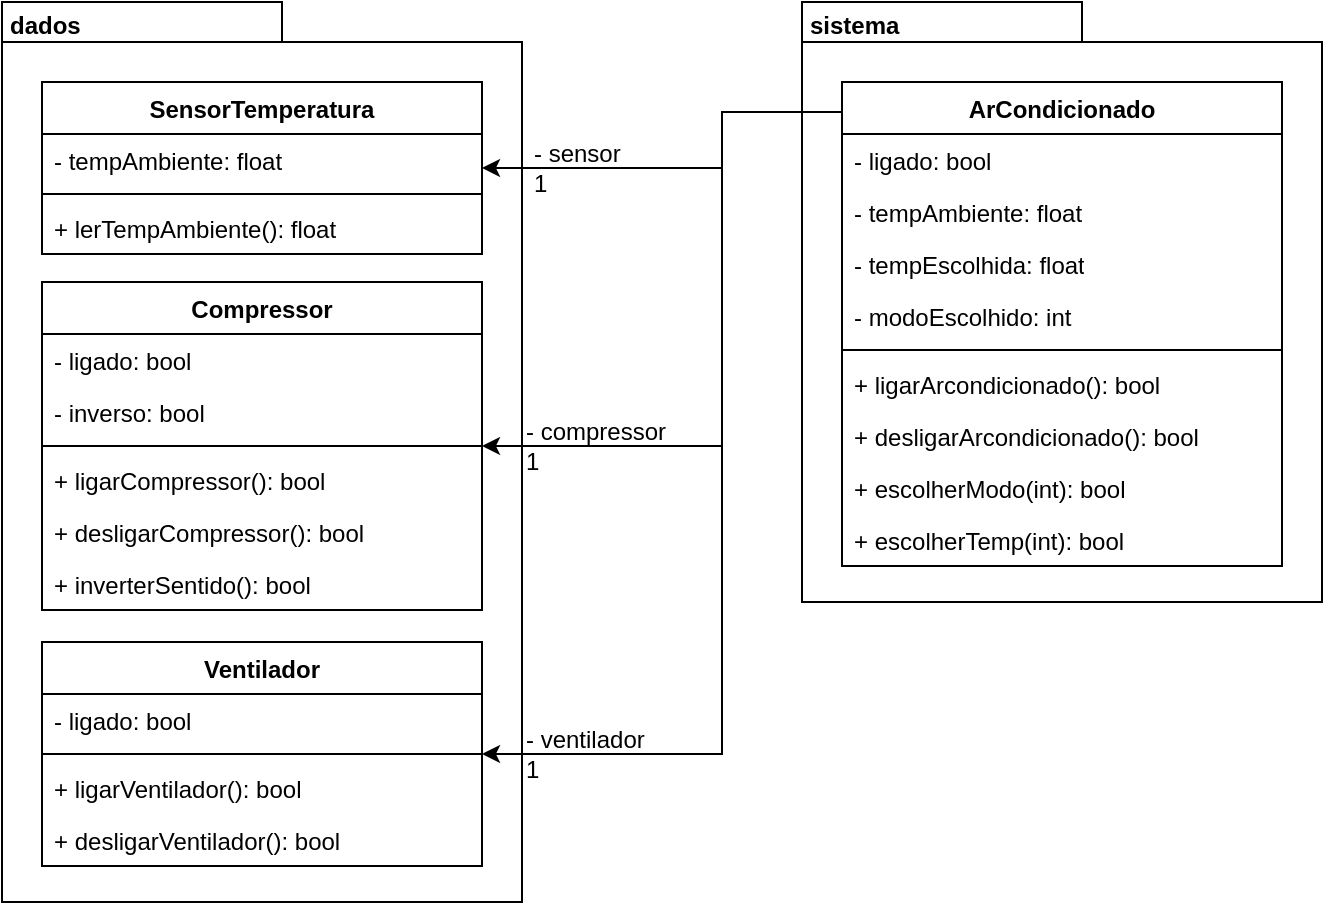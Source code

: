 <mxfile version="21.7.5" type="github">
  <diagram name="Page-1" id="vb8GLts5LTfBm2EF7-pp">
    <mxGraphModel dx="1282" dy="1989" grid="1" gridSize="10" guides="1" tooltips="1" connect="1" arrows="1" fold="1" page="1" pageScale="1" pageWidth="827" pageHeight="1169" math="0" shadow="0">
      <root>
        <mxCell id="0" />
        <mxCell id="1" parent="0" />
        <mxCell id="cv4a1VkRn-ulj-41pSZW-5" value="dados" style="shape=folder;fontStyle=1;spacingTop=0;tabWidth=140;tabHeight=20;tabPosition=left;html=1;whiteSpace=wrap;align=left;verticalAlign=top;horizontal=1;spacing=0;spacingLeft=4;labelPosition=center;verticalLabelPosition=middle;fillColor=none;" vertex="1" parent="1">
          <mxGeometry x="80" y="20" width="260" height="450" as="geometry" />
        </mxCell>
        <mxCell id="cv4a1VkRn-ulj-41pSZW-6" value="sistema" style="shape=folder;fontStyle=1;spacingTop=0;tabWidth=140;tabHeight=20;tabPosition=left;html=1;whiteSpace=wrap;align=left;verticalAlign=top;horizontal=1;spacing=0;spacingLeft=4;labelPosition=center;verticalLabelPosition=middle;fillColor=none;" vertex="1" parent="1">
          <mxGeometry x="480" y="20" width="260" height="300" as="geometry" />
        </mxCell>
        <mxCell id="cv4a1VkRn-ulj-41pSZW-41" style="edgeStyle=orthogonalEdgeStyle;rounded=0;orthogonalLoop=1;jettySize=auto;html=1;exitX=0;exitY=0.5;exitDx=0;exitDy=0;entryX=1;entryY=0.5;entryDx=0;entryDy=0;" edge="1" parent="1" source="cv4a1VkRn-ulj-41pSZW-1" target="cv4a1VkRn-ulj-41pSZW-7">
          <mxGeometry relative="1" as="geometry">
            <Array as="points">
              <mxPoint x="440" y="75" />
              <mxPoint x="440" y="103" />
            </Array>
          </mxGeometry>
        </mxCell>
        <mxCell id="cv4a1VkRn-ulj-41pSZW-42" style="edgeStyle=orthogonalEdgeStyle;rounded=0;orthogonalLoop=1;jettySize=auto;html=1;exitX=0;exitY=0.5;exitDx=0;exitDy=0;entryX=1;entryY=0.5;entryDx=0;entryDy=0;" edge="1" parent="1" source="cv4a1VkRn-ulj-41pSZW-1" target="cv4a1VkRn-ulj-41pSZW-12">
          <mxGeometry relative="1" as="geometry">
            <Array as="points">
              <mxPoint x="440" y="75" />
              <mxPoint x="440" y="242" />
            </Array>
          </mxGeometry>
        </mxCell>
        <mxCell id="cv4a1VkRn-ulj-41pSZW-43" style="edgeStyle=orthogonalEdgeStyle;rounded=0;orthogonalLoop=1;jettySize=auto;html=1;exitX=0;exitY=0.5;exitDx=0;exitDy=0;entryX=1;entryY=0.5;entryDx=0;entryDy=0;" edge="1" parent="1" source="cv4a1VkRn-ulj-41pSZW-1" target="cv4a1VkRn-ulj-41pSZW-19">
          <mxGeometry relative="1" as="geometry">
            <Array as="points">
              <mxPoint x="440" y="75" />
              <mxPoint x="440" y="396" />
            </Array>
          </mxGeometry>
        </mxCell>
        <mxCell id="cv4a1VkRn-ulj-41pSZW-1" value="ArCondicionado" style="swimlane;fontStyle=1;align=center;verticalAlign=top;childLayout=stackLayout;horizontal=1;startSize=26;horizontalStack=0;resizeParent=1;resizeParentMax=0;resizeLast=0;collapsible=1;marginBottom=0;whiteSpace=wrap;html=1;" vertex="1" parent="1">
          <mxGeometry x="500" y="60" width="220" height="242" as="geometry">
            <mxRectangle x="500" y="340" width="130" height="30" as="alternateBounds" />
          </mxGeometry>
        </mxCell>
        <mxCell id="cv4a1VkRn-ulj-41pSZW-2" value="- ligado: bool" style="text;strokeColor=none;fillColor=none;align=left;verticalAlign=top;spacingLeft=4;spacingRight=4;overflow=hidden;rotatable=0;points=[[0,0.5],[1,0.5]];portConstraint=eastwest;whiteSpace=wrap;html=1;" vertex="1" parent="cv4a1VkRn-ulj-41pSZW-1">
          <mxGeometry y="26" width="220" height="26" as="geometry" />
        </mxCell>
        <mxCell id="cv4a1VkRn-ulj-41pSZW-26" value="&lt;div&gt;- tempAmbiente: float&lt;/div&gt;" style="text;strokeColor=none;fillColor=none;align=left;verticalAlign=top;spacingLeft=4;spacingRight=4;overflow=hidden;rotatable=0;points=[[0,0.5],[1,0.5]];portConstraint=eastwest;whiteSpace=wrap;html=1;" vertex="1" parent="cv4a1VkRn-ulj-41pSZW-1">
          <mxGeometry y="52" width="220" height="26" as="geometry" />
        </mxCell>
        <mxCell id="cv4a1VkRn-ulj-41pSZW-27" value="&lt;div&gt;- tempEscolhida: float&lt;/div&gt;" style="text;strokeColor=none;fillColor=none;align=left;verticalAlign=top;spacingLeft=4;spacingRight=4;overflow=hidden;rotatable=0;points=[[0,0.5],[1,0.5]];portConstraint=eastwest;whiteSpace=wrap;html=1;" vertex="1" parent="cv4a1VkRn-ulj-41pSZW-1">
          <mxGeometry y="78" width="220" height="26" as="geometry" />
        </mxCell>
        <mxCell id="cv4a1VkRn-ulj-41pSZW-28" value="&lt;div&gt;- modoEscolhido: int&lt;/div&gt;" style="text;strokeColor=none;fillColor=none;align=left;verticalAlign=top;spacingLeft=4;spacingRight=4;overflow=hidden;rotatable=0;points=[[0,0.5],[1,0.5]];portConstraint=eastwest;whiteSpace=wrap;html=1;" vertex="1" parent="cv4a1VkRn-ulj-41pSZW-1">
          <mxGeometry y="104" width="220" height="26" as="geometry" />
        </mxCell>
        <mxCell id="cv4a1VkRn-ulj-41pSZW-3" value="" style="line;strokeWidth=1;fillColor=none;align=left;verticalAlign=middle;spacingTop=-1;spacingLeft=3;spacingRight=3;rotatable=0;labelPosition=right;points=[];portConstraint=eastwest;strokeColor=inherit;" vertex="1" parent="cv4a1VkRn-ulj-41pSZW-1">
          <mxGeometry y="130" width="220" height="8" as="geometry" />
        </mxCell>
        <mxCell id="cv4a1VkRn-ulj-41pSZW-4" value="+ ligarArcondicionado(): bool" style="text;strokeColor=none;fillColor=none;align=left;verticalAlign=top;spacingLeft=4;spacingRight=4;overflow=hidden;rotatable=0;points=[[0,0.5],[1,0.5]];portConstraint=eastwest;whiteSpace=wrap;html=1;" vertex="1" parent="cv4a1VkRn-ulj-41pSZW-1">
          <mxGeometry y="138" width="220" height="26" as="geometry" />
        </mxCell>
        <mxCell id="cv4a1VkRn-ulj-41pSZW-29" value="+ desligarArcondicionado(): bool" style="text;strokeColor=none;fillColor=none;align=left;verticalAlign=top;spacingLeft=4;spacingRight=4;overflow=hidden;rotatable=0;points=[[0,0.5],[1,0.5]];portConstraint=eastwest;whiteSpace=wrap;html=1;" vertex="1" parent="cv4a1VkRn-ulj-41pSZW-1">
          <mxGeometry y="164" width="220" height="26" as="geometry" />
        </mxCell>
        <mxCell id="cv4a1VkRn-ulj-41pSZW-30" value="+ escolherModo(int): bool" style="text;strokeColor=none;fillColor=none;align=left;verticalAlign=top;spacingLeft=4;spacingRight=4;overflow=hidden;rotatable=0;points=[[0,0.5],[1,0.5]];portConstraint=eastwest;whiteSpace=wrap;html=1;" vertex="1" parent="cv4a1VkRn-ulj-41pSZW-1">
          <mxGeometry y="190" width="220" height="26" as="geometry" />
        </mxCell>
        <mxCell id="cv4a1VkRn-ulj-41pSZW-31" value="+ escolherTemp(int): bool" style="text;strokeColor=none;fillColor=none;align=left;verticalAlign=top;spacingLeft=4;spacingRight=4;overflow=hidden;rotatable=0;points=[[0,0.5],[1,0.5]];portConstraint=eastwest;whiteSpace=wrap;html=1;" vertex="1" parent="cv4a1VkRn-ulj-41pSZW-1">
          <mxGeometry y="216" width="220" height="26" as="geometry" />
        </mxCell>
        <mxCell id="cv4a1VkRn-ulj-41pSZW-7" value="SensorTemperatura" style="swimlane;fontStyle=1;align=center;verticalAlign=top;childLayout=stackLayout;horizontal=1;startSize=26;horizontalStack=0;resizeParent=1;resizeParentMax=0;resizeLast=0;collapsible=1;marginBottom=0;whiteSpace=wrap;html=1;" vertex="1" parent="1">
          <mxGeometry x="100" y="60" width="220" height="86" as="geometry">
            <mxRectangle x="100" y="340" width="150" height="30" as="alternateBounds" />
          </mxGeometry>
        </mxCell>
        <mxCell id="cv4a1VkRn-ulj-41pSZW-8" value="- tempAmbiente: float" style="text;strokeColor=none;fillColor=none;align=left;verticalAlign=top;spacingLeft=4;spacingRight=4;overflow=hidden;rotatable=0;points=[[0,0.5],[1,0.5]];portConstraint=eastwest;whiteSpace=wrap;html=1;" vertex="1" parent="cv4a1VkRn-ulj-41pSZW-7">
          <mxGeometry y="26" width="220" height="26" as="geometry" />
        </mxCell>
        <mxCell id="cv4a1VkRn-ulj-41pSZW-9" value="" style="line;strokeWidth=1;fillColor=none;align=left;verticalAlign=middle;spacingTop=-1;spacingLeft=3;spacingRight=3;rotatable=0;labelPosition=right;points=[];portConstraint=eastwest;strokeColor=inherit;" vertex="1" parent="cv4a1VkRn-ulj-41pSZW-7">
          <mxGeometry y="52" width="220" height="8" as="geometry" />
        </mxCell>
        <mxCell id="cv4a1VkRn-ulj-41pSZW-10" value="+ lerTempAmbiente(): float" style="text;strokeColor=none;fillColor=none;align=left;verticalAlign=top;spacingLeft=4;spacingRight=4;overflow=hidden;rotatable=0;points=[[0,0.5],[1,0.5]];portConstraint=eastwest;whiteSpace=wrap;html=1;" vertex="1" parent="cv4a1VkRn-ulj-41pSZW-7">
          <mxGeometry y="60" width="220" height="26" as="geometry" />
        </mxCell>
        <mxCell id="cv4a1VkRn-ulj-41pSZW-12" value="Compressor" style="swimlane;fontStyle=1;align=center;verticalAlign=top;childLayout=stackLayout;horizontal=1;startSize=26;horizontalStack=0;resizeParent=1;resizeParentMax=0;resizeLast=0;collapsible=1;marginBottom=0;whiteSpace=wrap;html=1;" vertex="1" parent="1">
          <mxGeometry x="100" y="160" width="220" height="164" as="geometry">
            <mxRectangle x="100" y="440" width="100" height="30" as="alternateBounds" />
          </mxGeometry>
        </mxCell>
        <mxCell id="cv4a1VkRn-ulj-41pSZW-13" value="- ligado: bool" style="text;strokeColor=none;fillColor=none;align=left;verticalAlign=top;spacingLeft=4;spacingRight=4;overflow=hidden;rotatable=0;points=[[0,0.5],[1,0.5]];portConstraint=eastwest;whiteSpace=wrap;html=1;" vertex="1" parent="cv4a1VkRn-ulj-41pSZW-12">
          <mxGeometry y="26" width="220" height="26" as="geometry" />
        </mxCell>
        <mxCell id="cv4a1VkRn-ulj-41pSZW-16" value="- inverso: bool" style="text;strokeColor=none;fillColor=none;align=left;verticalAlign=top;spacingLeft=4;spacingRight=4;overflow=hidden;rotatable=0;points=[[0,0.5],[1,0.5]];portConstraint=eastwest;whiteSpace=wrap;html=1;" vertex="1" parent="cv4a1VkRn-ulj-41pSZW-12">
          <mxGeometry y="52" width="220" height="26" as="geometry" />
        </mxCell>
        <mxCell id="cv4a1VkRn-ulj-41pSZW-14" value="" style="line;strokeWidth=1;fillColor=none;align=left;verticalAlign=middle;spacingTop=-1;spacingLeft=3;spacingRight=3;rotatable=0;labelPosition=right;points=[];portConstraint=eastwest;strokeColor=inherit;" vertex="1" parent="cv4a1VkRn-ulj-41pSZW-12">
          <mxGeometry y="78" width="220" height="8" as="geometry" />
        </mxCell>
        <mxCell id="cv4a1VkRn-ulj-41pSZW-15" value="+ ligarCompressor(): bool" style="text;strokeColor=none;fillColor=none;align=left;verticalAlign=top;spacingLeft=4;spacingRight=4;overflow=hidden;rotatable=0;points=[[0,0.5],[1,0.5]];portConstraint=eastwest;whiteSpace=wrap;html=1;" vertex="1" parent="cv4a1VkRn-ulj-41pSZW-12">
          <mxGeometry y="86" width="220" height="26" as="geometry" />
        </mxCell>
        <mxCell id="cv4a1VkRn-ulj-41pSZW-17" value="+ desligarCompressor(): bool" style="text;strokeColor=none;fillColor=none;align=left;verticalAlign=top;spacingLeft=4;spacingRight=4;overflow=hidden;rotatable=0;points=[[0,0.5],[1,0.5]];portConstraint=eastwest;whiteSpace=wrap;html=1;" vertex="1" parent="cv4a1VkRn-ulj-41pSZW-12">
          <mxGeometry y="112" width="220" height="26" as="geometry" />
        </mxCell>
        <mxCell id="cv4a1VkRn-ulj-41pSZW-18" value="+ inverterSentido(): bool" style="text;strokeColor=none;fillColor=none;align=left;verticalAlign=top;spacingLeft=4;spacingRight=4;overflow=hidden;rotatable=0;points=[[0,0.5],[1,0.5]];portConstraint=eastwest;whiteSpace=wrap;html=1;" vertex="1" parent="cv4a1VkRn-ulj-41pSZW-12">
          <mxGeometry y="138" width="220" height="26" as="geometry" />
        </mxCell>
        <mxCell id="cv4a1VkRn-ulj-41pSZW-19" value="Ventilador" style="swimlane;fontStyle=1;align=center;verticalAlign=top;childLayout=stackLayout;horizontal=1;startSize=26;horizontalStack=0;resizeParent=1;resizeParentMax=0;resizeLast=0;collapsible=1;marginBottom=0;whiteSpace=wrap;html=1;" vertex="1" parent="1">
          <mxGeometry x="100" y="340" width="220" height="112" as="geometry">
            <mxRectangle x="100" y="620" width="100" height="30" as="alternateBounds" />
          </mxGeometry>
        </mxCell>
        <mxCell id="cv4a1VkRn-ulj-41pSZW-20" value="- ligado: bool" style="text;strokeColor=none;fillColor=none;align=left;verticalAlign=top;spacingLeft=4;spacingRight=4;overflow=hidden;rotatable=0;points=[[0,0.5],[1,0.5]];portConstraint=eastwest;whiteSpace=wrap;html=1;" vertex="1" parent="cv4a1VkRn-ulj-41pSZW-19">
          <mxGeometry y="26" width="220" height="26" as="geometry" />
        </mxCell>
        <mxCell id="cv4a1VkRn-ulj-41pSZW-22" value="" style="line;strokeWidth=1;fillColor=none;align=left;verticalAlign=middle;spacingTop=-1;spacingLeft=3;spacingRight=3;rotatable=0;labelPosition=right;points=[];portConstraint=eastwest;strokeColor=inherit;" vertex="1" parent="cv4a1VkRn-ulj-41pSZW-19">
          <mxGeometry y="52" width="220" height="8" as="geometry" />
        </mxCell>
        <mxCell id="cv4a1VkRn-ulj-41pSZW-23" value="+ ligarVentilador(): bool" style="text;strokeColor=none;fillColor=none;align=left;verticalAlign=top;spacingLeft=4;spacingRight=4;overflow=hidden;rotatable=0;points=[[0,0.5],[1,0.5]];portConstraint=eastwest;whiteSpace=wrap;html=1;" vertex="1" parent="cv4a1VkRn-ulj-41pSZW-19">
          <mxGeometry y="60" width="220" height="26" as="geometry" />
        </mxCell>
        <mxCell id="cv4a1VkRn-ulj-41pSZW-24" value="+ desligarVentilador(): bool" style="text;strokeColor=none;fillColor=none;align=left;verticalAlign=top;spacingLeft=4;spacingRight=4;overflow=hidden;rotatable=0;points=[[0,0.5],[1,0.5]];portConstraint=eastwest;whiteSpace=wrap;html=1;" vertex="1" parent="cv4a1VkRn-ulj-41pSZW-19">
          <mxGeometry y="86" width="220" height="26" as="geometry" />
        </mxCell>
        <mxCell id="cv4a1VkRn-ulj-41pSZW-37" value="&lt;div&gt;- sensor&lt;/div&gt;&lt;div&gt;1&lt;br&gt;&lt;/div&gt;" style="text;html=1;align=left;verticalAlign=middle;resizable=0;points=[];autosize=1;strokeColor=none;fillColor=none;" vertex="1" parent="1">
          <mxGeometry x="344" y="83" width="70" height="40" as="geometry" />
        </mxCell>
        <mxCell id="cv4a1VkRn-ulj-41pSZW-38" value="&lt;div&gt;- compressor&lt;/div&gt;&lt;div&gt;1&lt;br&gt;&lt;/div&gt;" style="text;html=1;align=left;verticalAlign=middle;resizable=0;points=[];autosize=1;strokeColor=none;fillColor=none;" vertex="1" parent="1">
          <mxGeometry x="340" y="222" width="90" height="40" as="geometry" />
        </mxCell>
        <mxCell id="cv4a1VkRn-ulj-41pSZW-40" value="&lt;div&gt;- ventilador&lt;/div&gt;&lt;div&gt;1&lt;br&gt;&lt;/div&gt;" style="text;html=1;align=left;verticalAlign=middle;resizable=0;points=[];autosize=1;strokeColor=none;fillColor=none;" vertex="1" parent="1">
          <mxGeometry x="340" y="376" width="80" height="40" as="geometry" />
        </mxCell>
      </root>
    </mxGraphModel>
  </diagram>
</mxfile>
